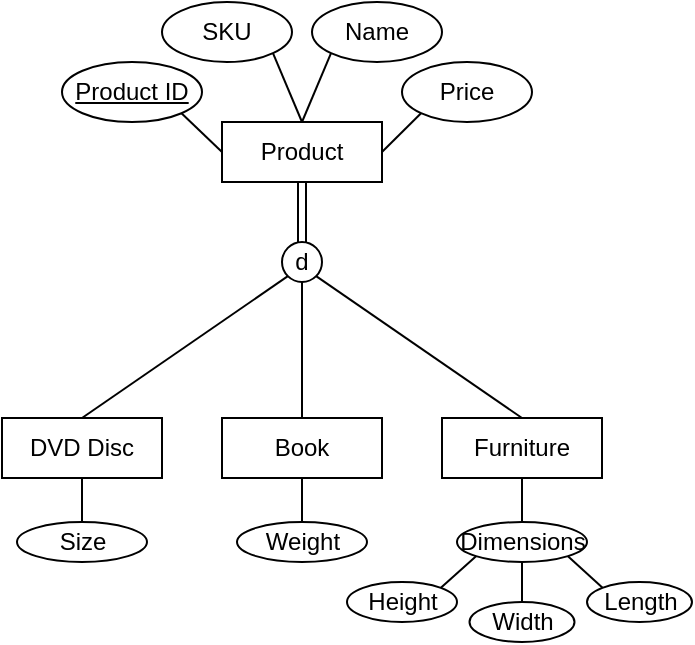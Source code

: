 <mxfile version="17.2.1" type="device"><diagram id="R2lEEEUBdFMjLlhIrx00" name="Page-1"><mxGraphModel dx="798" dy="499" grid="1" gridSize="10" guides="1" tooltips="1" connect="1" arrows="1" fold="1" page="1" pageScale="1" pageWidth="850" pageHeight="1100" math="0" shadow="0" extFonts="Permanent Marker^https://fonts.googleapis.com/css?family=Permanent+Marker"><root><mxCell id="0"/><mxCell id="1" parent="0"/><mxCell id="18MPP5O_xJH0ycf0XGZg-1" value="Product" style="whiteSpace=wrap;html=1;align=center;" parent="1" vertex="1"><mxGeometry x="400" y="240" width="80" height="30" as="geometry"/></mxCell><mxCell id="18MPP5O_xJH0ycf0XGZg-2" value="Product ID" style="ellipse;whiteSpace=wrap;html=1;align=center;fontStyle=4;" parent="1" vertex="1"><mxGeometry x="320" y="210" width="70" height="30" as="geometry"/></mxCell><mxCell id="18MPP5O_xJH0ycf0XGZg-3" value="SKU" style="ellipse;whiteSpace=wrap;html=1;align=center;" parent="1" vertex="1"><mxGeometry x="370" y="180" width="65" height="30" as="geometry"/></mxCell><mxCell id="18MPP5O_xJH0ycf0XGZg-4" value="Name" style="ellipse;whiteSpace=wrap;html=1;align=center;" parent="1" vertex="1"><mxGeometry x="445" y="180" width="65" height="30" as="geometry"/></mxCell><mxCell id="18MPP5O_xJH0ycf0XGZg-5" value="Price" style="ellipse;whiteSpace=wrap;html=1;align=center;" parent="1" vertex="1"><mxGeometry x="490" y="210" width="65" height="30" as="geometry"/></mxCell><mxCell id="rsUVmwn4IuzrAlxPxn52-1" value="" style="shape=link;html=1;rounded=0;exitX=0.5;exitY=1;exitDx=0;exitDy=0;entryX=0.5;entryY=0;entryDx=0;entryDy=0;" edge="1" parent="1" source="18MPP5O_xJH0ycf0XGZg-1" target="rsUVmwn4IuzrAlxPxn52-7"><mxGeometry relative="1" as="geometry"><mxPoint x="340" y="330" as="sourcePoint"/><mxPoint x="470" y="300" as="targetPoint"/></mxGeometry></mxCell><mxCell id="rsUVmwn4IuzrAlxPxn52-3" value="" style="endArrow=none;html=1;rounded=0;exitX=1;exitY=1;exitDx=0;exitDy=0;entryX=0;entryY=0.5;entryDx=0;entryDy=0;" edge="1" parent="1" source="18MPP5O_xJH0ycf0XGZg-2" target="18MPP5O_xJH0ycf0XGZg-1"><mxGeometry relative="1" as="geometry"><mxPoint x="340" y="330" as="sourcePoint"/><mxPoint x="500" y="330" as="targetPoint"/></mxGeometry></mxCell><mxCell id="rsUVmwn4IuzrAlxPxn52-4" value="" style="endArrow=none;html=1;rounded=0;exitX=0;exitY=1;exitDx=0;exitDy=0;entryX=1;entryY=0.5;entryDx=0;entryDy=0;" edge="1" parent="1" source="18MPP5O_xJH0ycf0XGZg-5" target="18MPP5O_xJH0ycf0XGZg-1"><mxGeometry relative="1" as="geometry"><mxPoint x="389.749" y="245.607" as="sourcePoint"/><mxPoint x="410" y="265" as="targetPoint"/></mxGeometry></mxCell><mxCell id="rsUVmwn4IuzrAlxPxn52-5" value="" style="endArrow=none;html=1;rounded=0;exitX=1;exitY=1;exitDx=0;exitDy=0;entryX=0.5;entryY=0;entryDx=0;entryDy=0;" edge="1" parent="1" source="18MPP5O_xJH0ycf0XGZg-3" target="18MPP5O_xJH0ycf0XGZg-1"><mxGeometry relative="1" as="geometry"><mxPoint x="509.698" y="245.689" as="sourcePoint"/><mxPoint x="490" y="265" as="targetPoint"/></mxGeometry></mxCell><mxCell id="rsUVmwn4IuzrAlxPxn52-6" value="" style="endArrow=none;html=1;rounded=0;exitX=0;exitY=1;exitDx=0;exitDy=0;entryX=0.5;entryY=0;entryDx=0;entryDy=0;" edge="1" parent="1" source="18MPP5O_xJH0ycf0XGZg-4" target="18MPP5O_xJH0ycf0XGZg-1"><mxGeometry relative="1" as="geometry"><mxPoint x="435.302" y="215.689" as="sourcePoint"/><mxPoint x="450" y="250" as="targetPoint"/></mxGeometry></mxCell><mxCell id="rsUVmwn4IuzrAlxPxn52-7" value="d" style="ellipse;whiteSpace=wrap;html=1;" vertex="1" parent="1"><mxGeometry x="430" y="300" width="20" height="20" as="geometry"/></mxCell><mxCell id="rsUVmwn4IuzrAlxPxn52-8" value="DVD Disc" style="whiteSpace=wrap;html=1;align=center;" vertex="1" parent="1"><mxGeometry x="290" y="388" width="80" height="30" as="geometry"/></mxCell><mxCell id="rsUVmwn4IuzrAlxPxn52-9" value="Book" style="whiteSpace=wrap;html=1;align=center;" vertex="1" parent="1"><mxGeometry x="400" y="388" width="80" height="30" as="geometry"/></mxCell><mxCell id="rsUVmwn4IuzrAlxPxn52-10" value="Furniture" style="whiteSpace=wrap;html=1;align=center;" vertex="1" parent="1"><mxGeometry x="510" y="388" width="80" height="30" as="geometry"/></mxCell><mxCell id="rsUVmwn4IuzrAlxPxn52-11" value="" style="endArrow=none;html=1;rounded=0;exitX=0.5;exitY=0;exitDx=0;exitDy=0;entryX=0;entryY=1;entryDx=0;entryDy=0;" edge="1" parent="1" source="rsUVmwn4IuzrAlxPxn52-8" target="rsUVmwn4IuzrAlxPxn52-7"><mxGeometry width="50" height="50" relative="1" as="geometry"><mxPoint x="420" y="370" as="sourcePoint"/><mxPoint x="470" y="320" as="targetPoint"/></mxGeometry></mxCell><mxCell id="rsUVmwn4IuzrAlxPxn52-12" value="" style="endArrow=none;html=1;rounded=0;exitX=0.5;exitY=0;exitDx=0;exitDy=0;entryX=0.5;entryY=1;entryDx=0;entryDy=0;" edge="1" parent="1" source="rsUVmwn4IuzrAlxPxn52-9" target="rsUVmwn4IuzrAlxPxn52-7"><mxGeometry width="50" height="50" relative="1" as="geometry"><mxPoint x="340" y="398" as="sourcePoint"/><mxPoint x="442.929" y="327.071" as="targetPoint"/></mxGeometry></mxCell><mxCell id="rsUVmwn4IuzrAlxPxn52-13" value="" style="endArrow=none;html=1;rounded=0;exitX=0.5;exitY=0;exitDx=0;exitDy=0;entryX=1;entryY=1;entryDx=0;entryDy=0;" edge="1" parent="1" source="rsUVmwn4IuzrAlxPxn52-10" target="rsUVmwn4IuzrAlxPxn52-7"><mxGeometry width="50" height="50" relative="1" as="geometry"><mxPoint x="450" y="398" as="sourcePoint"/><mxPoint x="450" y="330" as="targetPoint"/></mxGeometry></mxCell><mxCell id="rsUVmwn4IuzrAlxPxn52-14" value="Size" style="ellipse;whiteSpace=wrap;html=1;align=center;" vertex="1" parent="1"><mxGeometry x="297.5" y="440" width="65" height="20" as="geometry"/></mxCell><mxCell id="rsUVmwn4IuzrAlxPxn52-15" value="" style="endArrow=none;html=1;rounded=0;exitX=0.5;exitY=0;exitDx=0;exitDy=0;entryX=0.5;entryY=1;entryDx=0;entryDy=0;" edge="1" parent="1" source="rsUVmwn4IuzrAlxPxn52-14" target="rsUVmwn4IuzrAlxPxn52-8"><mxGeometry width="50" height="50" relative="1" as="geometry"><mxPoint x="450" y="398" as="sourcePoint"/><mxPoint x="450" y="330" as="targetPoint"/></mxGeometry></mxCell><mxCell id="rsUVmwn4IuzrAlxPxn52-16" value="Weight" style="ellipse;whiteSpace=wrap;html=1;align=center;" vertex="1" parent="1"><mxGeometry x="407.5" y="440" width="65" height="20" as="geometry"/></mxCell><mxCell id="rsUVmwn4IuzrAlxPxn52-17" value="" style="endArrow=none;html=1;rounded=0;exitX=0.5;exitY=0;exitDx=0;exitDy=0;entryX=0.5;entryY=1;entryDx=0;entryDy=0;" edge="1" parent="1" source="rsUVmwn4IuzrAlxPxn52-16" target="rsUVmwn4IuzrAlxPxn52-9"><mxGeometry width="50" height="50" relative="1" as="geometry"><mxPoint x="560" y="398" as="sourcePoint"/><mxPoint x="460" y="420" as="targetPoint"/></mxGeometry></mxCell><mxCell id="rsUVmwn4IuzrAlxPxn52-18" value="Dimensions" style="ellipse;whiteSpace=wrap;html=1;align=center;" vertex="1" parent="1"><mxGeometry x="517.5" y="440" width="65" height="20" as="geometry"/></mxCell><mxCell id="rsUVmwn4IuzrAlxPxn52-19" value="" style="endArrow=none;html=1;rounded=0;entryX=0.5;entryY=1;entryDx=0;entryDy=0;exitX=0.5;exitY=0;exitDx=0;exitDy=0;" edge="1" parent="1" source="rsUVmwn4IuzrAlxPxn52-18"><mxGeometry width="50" height="50" relative="1" as="geometry"><mxPoint x="630" y="440" as="sourcePoint"/><mxPoint x="550" y="418.0" as="targetPoint"/></mxGeometry></mxCell><mxCell id="rsUVmwn4IuzrAlxPxn52-20" value="Width" style="ellipse;whiteSpace=wrap;html=1;align=center;" vertex="1" parent="1"><mxGeometry x="523.75" y="480" width="52.5" height="20" as="geometry"/></mxCell><mxCell id="rsUVmwn4IuzrAlxPxn52-21" value="Height" style="ellipse;whiteSpace=wrap;html=1;align=center;" vertex="1" parent="1"><mxGeometry x="462.5" y="470" width="55" height="20" as="geometry"/></mxCell><mxCell id="rsUVmwn4IuzrAlxPxn52-22" value="Length" style="ellipse;whiteSpace=wrap;html=1;align=center;" vertex="1" parent="1"><mxGeometry x="582.5" y="470" width="52.5" height="20" as="geometry"/></mxCell><mxCell id="rsUVmwn4IuzrAlxPxn52-23" value="" style="endArrow=none;html=1;rounded=0;exitX=1;exitY=0;exitDx=0;exitDy=0;entryX=0;entryY=1;entryDx=0;entryDy=0;" edge="1" parent="1" source="rsUVmwn4IuzrAlxPxn52-21" target="rsUVmwn4IuzrAlxPxn52-18"><mxGeometry width="50" height="50" relative="1" as="geometry"><mxPoint x="450" y="450" as="sourcePoint"/><mxPoint x="450" y="428.0" as="targetPoint"/></mxGeometry></mxCell><mxCell id="rsUVmwn4IuzrAlxPxn52-24" value="" style="endArrow=none;html=1;rounded=0;exitX=0;exitY=0;exitDx=0;exitDy=0;entryX=1;entryY=1;entryDx=0;entryDy=0;" edge="1" parent="1" source="rsUVmwn4IuzrAlxPxn52-22" target="rsUVmwn4IuzrAlxPxn52-18"><mxGeometry width="50" height="50" relative="1" as="geometry"><mxPoint x="519.238" y="482.854" as="sourcePoint"/><mxPoint x="537.087" y="467.092" as="targetPoint"/></mxGeometry></mxCell><mxCell id="rsUVmwn4IuzrAlxPxn52-25" value="" style="endArrow=none;html=1;rounded=0;exitX=0.5;exitY=0;exitDx=0;exitDy=0;entryX=0.5;entryY=1;entryDx=0;entryDy=0;" edge="1" parent="1" source="rsUVmwn4IuzrAlxPxn52-20" target="rsUVmwn4IuzrAlxPxn52-18"><mxGeometry width="50" height="50" relative="1" as="geometry"><mxPoint x="600.223" y="482.916" as="sourcePoint"/><mxPoint x="582.913" y="467.092" as="targetPoint"/></mxGeometry></mxCell></root></mxGraphModel></diagram></mxfile>